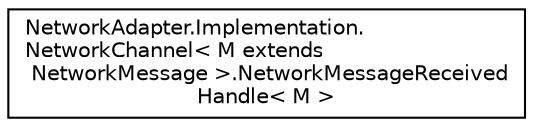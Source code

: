 digraph "Graphical Class Hierarchy"
{
  edge [fontname="Helvetica",fontsize="10",labelfontname="Helvetica",labelfontsize="10"];
  node [fontname="Helvetica",fontsize="10",shape=record];
  rankdir="LR";
  Node1 [label="NetworkAdapter.Implementation.\lNetworkChannel\< M extends\l NetworkMessage \>.NetworkMessageReceived\lHandle\< M \>",height=0.2,width=0.4,color="black", fillcolor="white", style="filled",URL="$interface_network_adapter_1_1_implementation_1_1_network_channel_3_01_m_01extends_01_network_mesf8c72956dce92e40526cabf2fec28749.html"];
}
